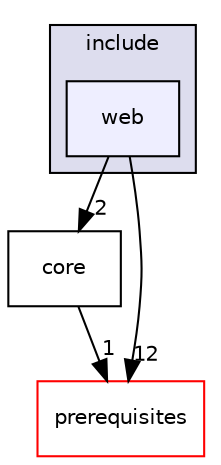 digraph "include/web" {
  compound=true
  node [ fontsize="10", fontname="Helvetica"];
  edge [ labelfontsize="10", labelfontname="Helvetica"];
  subgraph clusterdir_d44c64559bbebec7f509842c48db8b23 {
    graph [ bgcolor="#ddddee", pencolor="black", label="include" fontname="Helvetica", fontsize="10", URL="dir_d44c64559bbebec7f509842c48db8b23.html"]
  dir_6925d76da2e8d18055a3915854116178 [shape=box, label="web", style="filled", fillcolor="#eeeeff", pencolor="black", URL="dir_6925d76da2e8d18055a3915854116178.html"];
  }
  dir_3d69f64eaf81436fe2b22361382717e5 [shape=box label="core" URL="dir_3d69f64eaf81436fe2b22361382717e5.html"];
  dir_0dc8670ce003965ad6657bffb381fe41 [shape=box label="prerequisites" fillcolor="white" style="filled" color="red" URL="dir_0dc8670ce003965ad6657bffb381fe41.html"];
  dir_3d69f64eaf81436fe2b22361382717e5->dir_0dc8670ce003965ad6657bffb381fe41 [headlabel="1", labeldistance=1.5 headhref="dir_000042_000005.html"];
  dir_6925d76da2e8d18055a3915854116178->dir_3d69f64eaf81436fe2b22361382717e5 [headlabel="2", labeldistance=1.5 headhref="dir_000043_000042.html"];
  dir_6925d76da2e8d18055a3915854116178->dir_0dc8670ce003965ad6657bffb381fe41 [headlabel="12", labeldistance=1.5 headhref="dir_000043_000005.html"];
}
